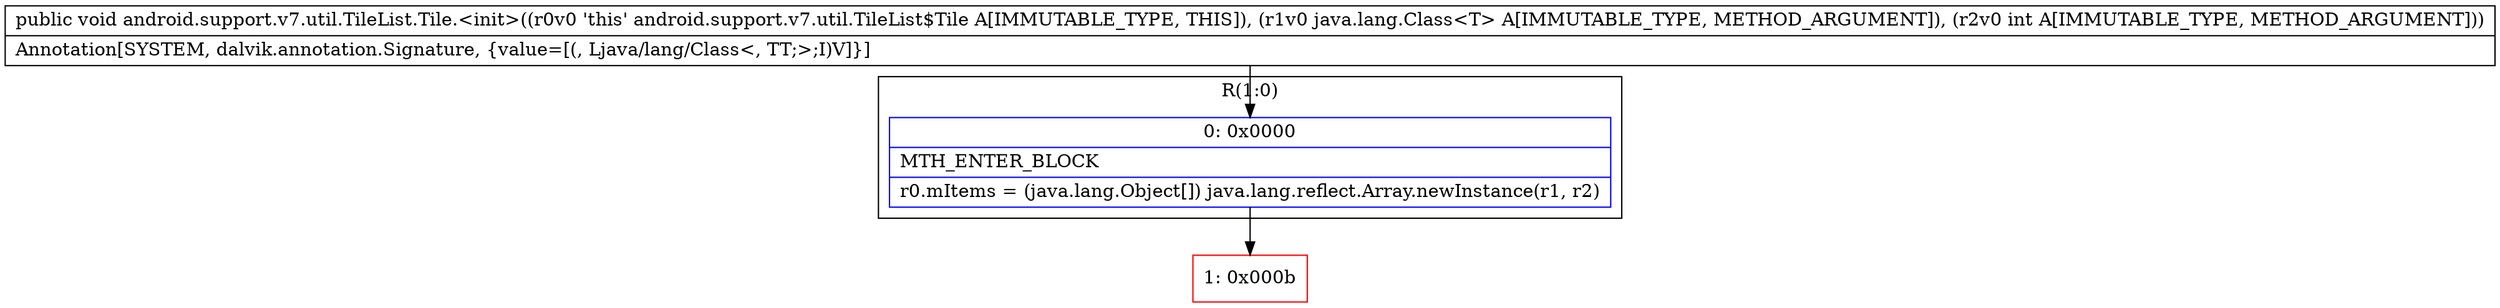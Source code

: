 digraph "CFG forandroid.support.v7.util.TileList.Tile.\<init\>(Ljava\/lang\/Class;I)V" {
subgraph cluster_Region_928917621 {
label = "R(1:0)";
node [shape=record,color=blue];
Node_0 [shape=record,label="{0\:\ 0x0000|MTH_ENTER_BLOCK\l|r0.mItems = (java.lang.Object[]) java.lang.reflect.Array.newInstance(r1, r2)\l}"];
}
Node_1 [shape=record,color=red,label="{1\:\ 0x000b}"];
MethodNode[shape=record,label="{public void android.support.v7.util.TileList.Tile.\<init\>((r0v0 'this' android.support.v7.util.TileList$Tile A[IMMUTABLE_TYPE, THIS]), (r1v0 java.lang.Class\<T\> A[IMMUTABLE_TYPE, METHOD_ARGUMENT]), (r2v0 int A[IMMUTABLE_TYPE, METHOD_ARGUMENT]))  | Annotation[SYSTEM, dalvik.annotation.Signature, \{value=[(, Ljava\/lang\/Class\<, TT;\>;I)V]\}]\l}"];
MethodNode -> Node_0;
Node_0 -> Node_1;
}

